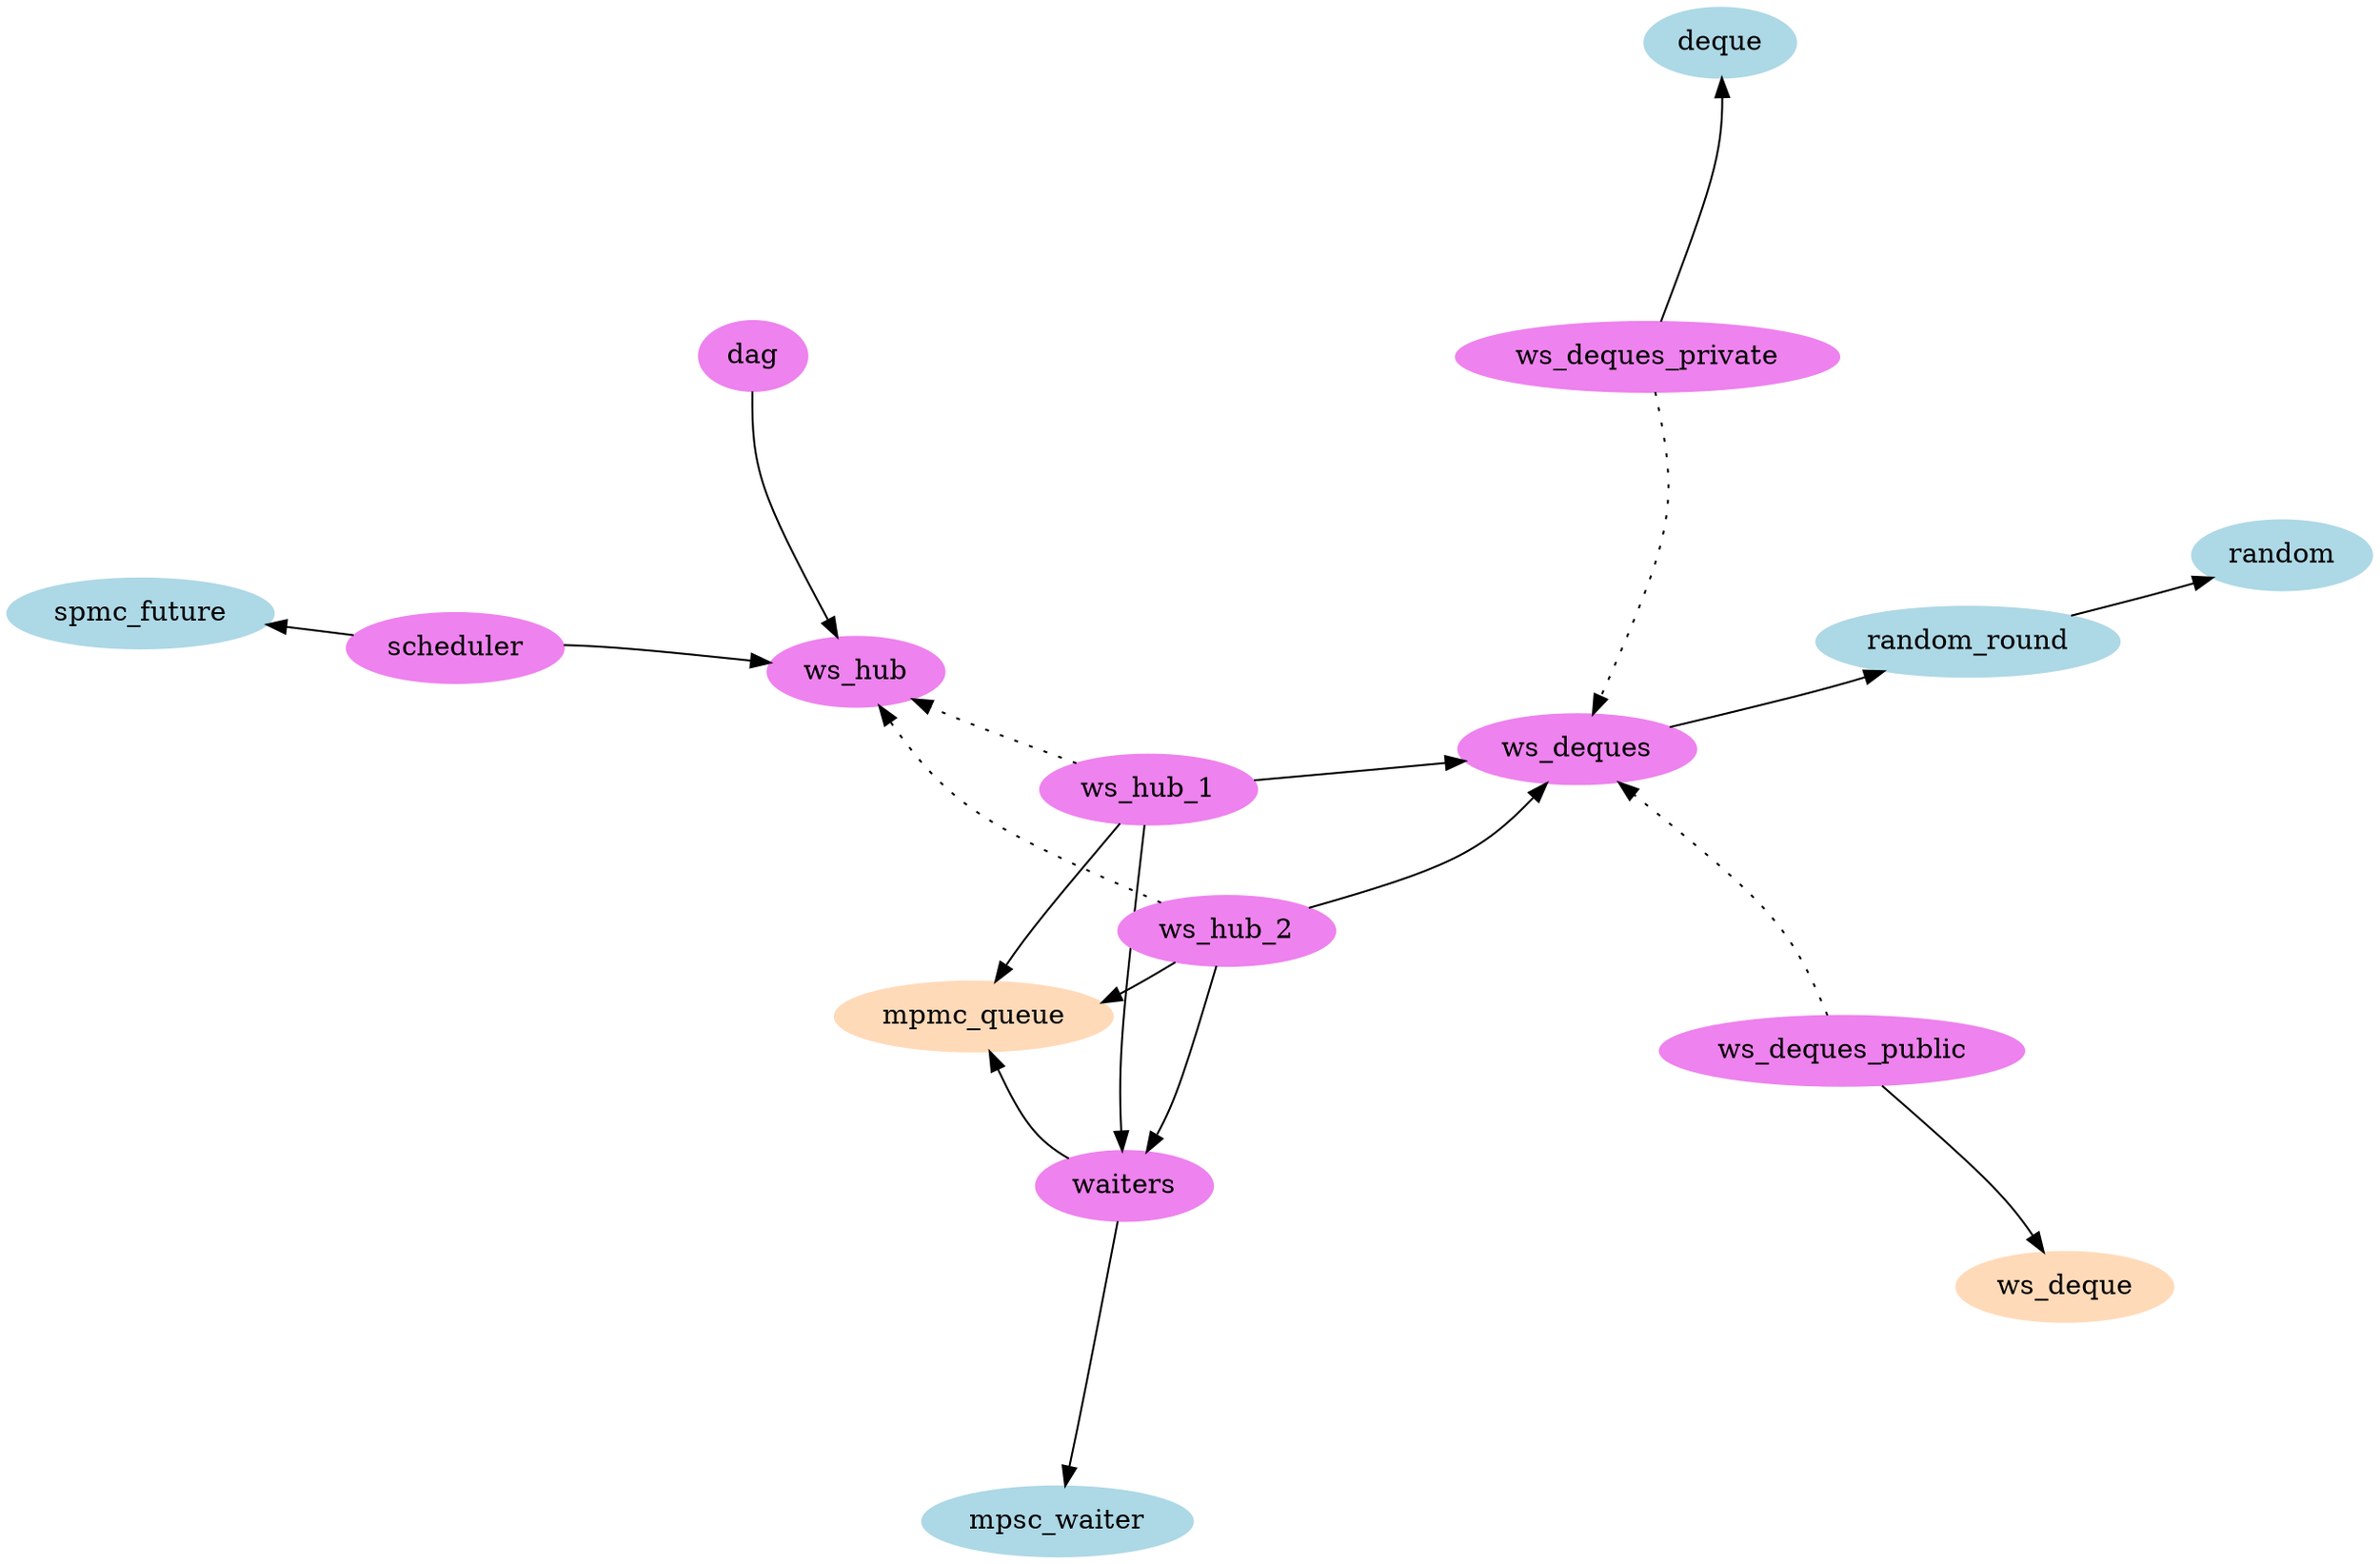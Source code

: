 digraph {
	layout=sfdp
	overlap=false
	splines=curved

	subgraph cluster_std {
		label="std"
		node [style=filled, color=lightblue]
		/* array [label="array"] */
		random [label="random"]
		random_round [label="random_round"]
		deque [label="deque"]
		/* mutex [label="mutex"] */
		/* condition [label="condition"] */
		mpsc_waiter [label="mpsc_waiter"]
		spmc_future [label="spmc_future"]
	}

	subgraph cluster_saturn {
		label="saturn"
		node [style=filled, color=peachpuff]
		mpmc_queue [label="mpmc_queue"]
		ws_deque [label="ws_deque"]
	}

	subgraph cluster_parabstr {
		label="parabstr"
		node [style=filled, color=violet]
		ws_deques [label="ws_deques"]
		ws_deques_public [label="ws_deques_public"]
		ws_deques_private [label="ws_deques_private"]
		waiters [label="waiters"]
		ws_hub [label="ws_hub"]
		ws_hub_1 [label="ws_hub_1"]
		ws_hub_2 [label="ws_hub_2"]
		scheduler [label="scheduler"]
		dag [label="dag"]
	}

	random_round -> random
	/* random_round -> array */

	/* mpsc_waiter -> mutex */
	/* mpsc_waiter -> condition */

	/* spmc_future -> mutex */
	/* spmc_future -> condition */

	/* ws_deques_public -> array */
	ws_deques_public -> ws_deque
	ws_deques_public -> ws_deques [style=dotted]

	/* ws_deques_private -> array */
	ws_deques_private -> deque
	ws_deques_private -> ws_deques [style=dotted]

	ws_deques -> random_round

	waiters -> mpsc_waiter
	waiters -> mpmc_queue

	ws_hub_1 -> mpmc_queue
	ws_hub_1 -> ws_deques
	ws_hub_1 -> waiters
	ws_hub_1 -> ws_hub [style=dotted]

	ws_hub_2 -> mpmc_queue
	ws_hub_2 -> ws_deques
	ws_hub_2 -> waiters
	ws_hub_2 -> ws_hub [style=dotted]

	scheduler -> spmc_future
	scheduler -> ws_hub

	dag -> ws_hub
}
